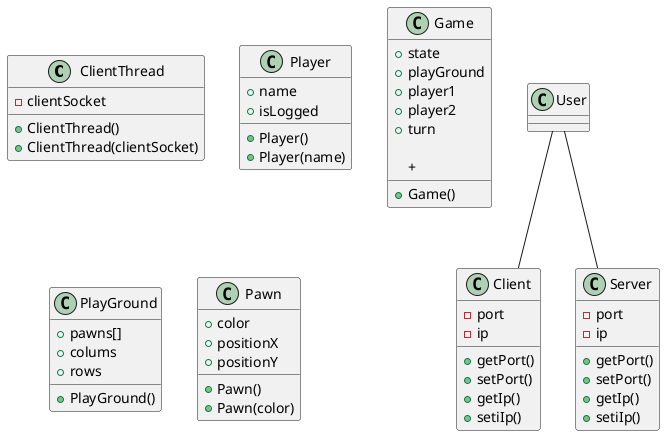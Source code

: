 @startuml Forza 4
Class "ClientThread" {
    +ClientThread()
    +ClientThread(clientSocket)

    -clientSocket
}

class "Player" {
    +Player()
    +Player(name)

    +name
    +isLogged
}

class "Game" {
    +Game()

    +state
    +playGround
    +player1
    +player2
    +turn

    +
}

class "PlayGround" {
    +PlayGround()

    +pawns[]
    +colums
    +rows
}

class "Pawn" {
    +Pawn()
    +Pawn(color)

    +color
    +positionX
    +positionY
}

Class "Client" {
    -port
    -ip

    +getPort()
    +setPort()
    +getIp()
    +setiIp()
}

Class "Server" {
    -port
    -ip

    +getPort()
    +setPort()
    +getIp()
    +setiIp()
}

User -- Client
User -- Server
@enduml